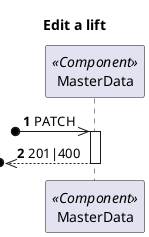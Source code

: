 @startuml
'https://plantuml.com/sequence-diagram

autonumber
skinparam packageStyle rect

title Edit a lift

participant "MasterData" as MD <<Component>>

?o->> MD : PATCH

activate MD
?o<<--- MD : 201|400
deactivate MD
@enduml
